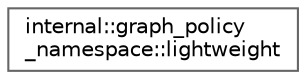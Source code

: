 digraph "类继承关系图"
{
 // LATEX_PDF_SIZE
  bgcolor="transparent";
  edge [fontname=Helvetica,fontsize=10,labelfontname=Helvetica,labelfontsize=10];
  node [fontname=Helvetica,fontsize=10,shape=box,height=0.2,width=0.4];
  rankdir="LR";
  Node0 [id="Node000000",label="internal::graph_policy\l_namespace::lightweight",height=0.2,width=0.4,color="grey40", fillcolor="white", style="filled",URL="$structinternal_1_1graph__policy__namespace_1_1lightweight.html",tooltip=" "];
}
